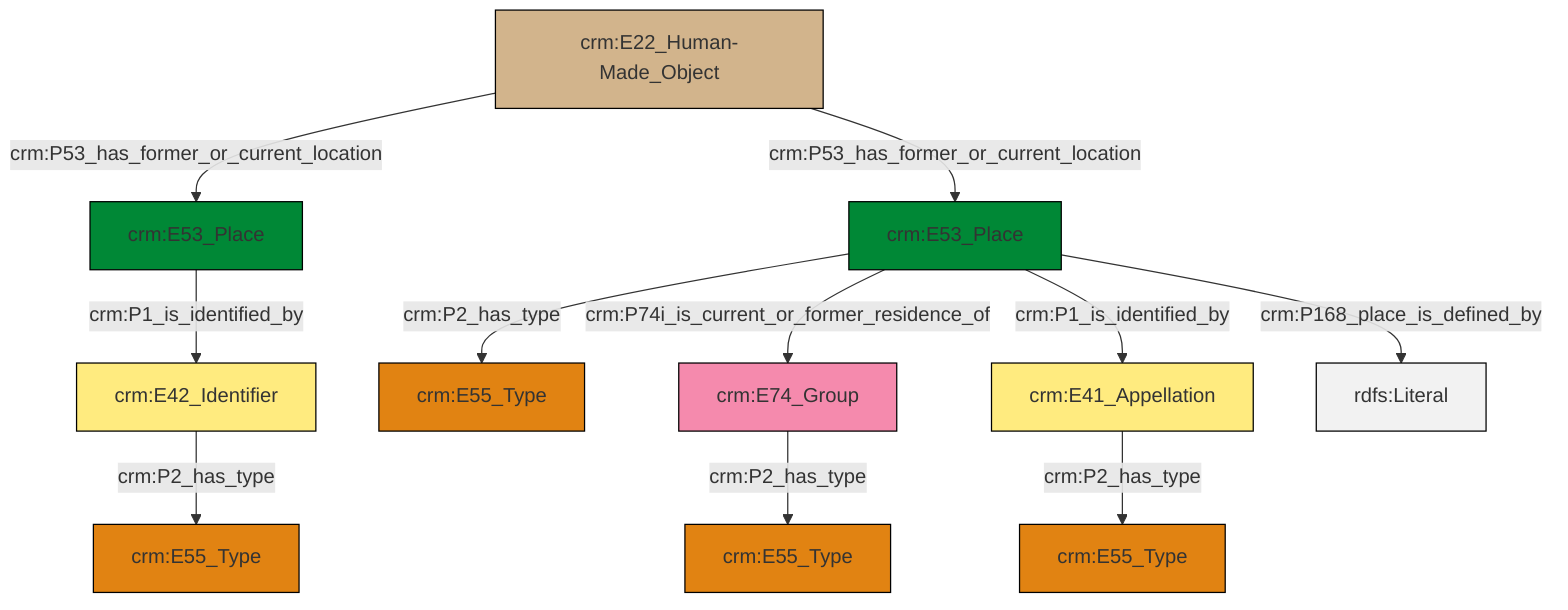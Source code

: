 graph TD
classDef Literal fill:#f2f2f2,stroke:#000000;
classDef CRM_Entity fill:#FFFFFF,stroke:#000000;
classDef Temporal_Entity fill:#00C9E6, stroke:#000000;
classDef Type fill:#E18312, stroke:#000000;
classDef Time-Span fill:#2C9C91, stroke:#000000;
classDef Appellation fill:#FFEB7F, stroke:#000000;
classDef Place fill:#008836, stroke:#000000;
classDef Persistent_Item fill:#B266B2, stroke:#000000;
classDef Conceptual_Object fill:#FFD700, stroke:#000000;
classDef Physical_Thing fill:#D2B48C, stroke:#000000;
classDef Actor fill:#f58aad, stroke:#000000;
classDef PC_Classes fill:#4ce600, stroke:#000000;
classDef Multi fill:#cccccc,stroke:#000000;

6["crm:E41_Appellation"]:::Appellation -->|crm:P2_has_type| 0["crm:E55_Type"]:::Type
7["crm:E53_Place"]:::Place -->|crm:P2_has_type| 8["crm:E55_Type"]:::Type
10["crm:E53_Place"]:::Place -->|crm:P1_is_identified_by| 11["crm:E42_Identifier"]:::Appellation
7["crm:E53_Place"]:::Place -->|crm:P74i_is_current_or_former_residence_of| 14["crm:E74_Group"]:::Actor
7["crm:E53_Place"]:::Place -->|crm:P1_is_identified_by| 6["crm:E41_Appellation"]:::Appellation
4["crm:E22_Human-Made_Object"]:::Physical_Thing -->|crm:P53_has_former_or_current_location| 10["crm:E53_Place"]:::Place
14["crm:E74_Group"]:::Actor -->|crm:P2_has_type| 2["crm:E55_Type"]:::Type
4["crm:E22_Human-Made_Object"]:::Physical_Thing -->|crm:P53_has_former_or_current_location| 7["crm:E53_Place"]:::Place
11["crm:E42_Identifier"]:::Appellation -->|crm:P2_has_type| 12["crm:E55_Type"]:::Type
7["crm:E53_Place"]:::Place -->|crm:P168_place_is_defined_by| 23[rdfs:Literal]:::Literal
